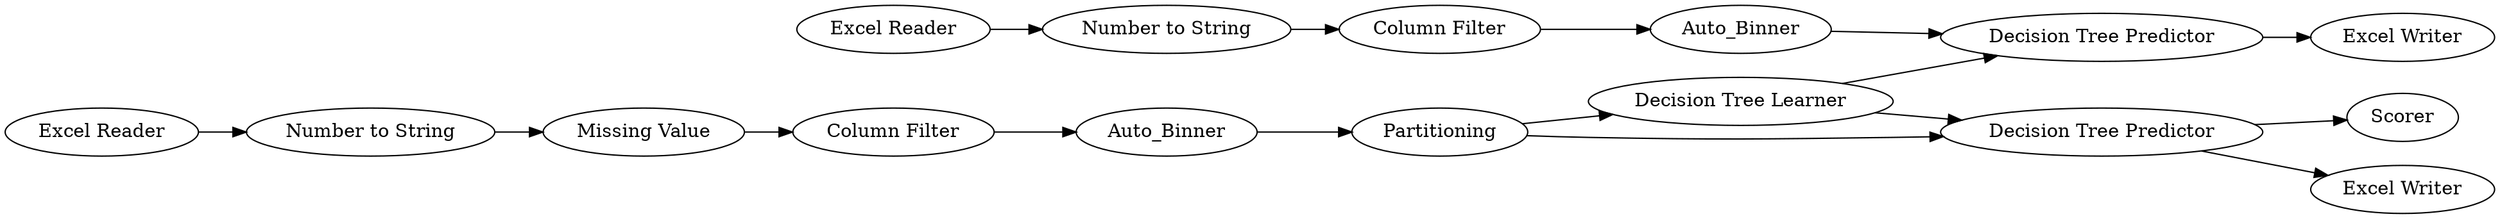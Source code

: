 digraph {
	"1936702032002997889_2" [label="Number to String"]
	"1936702032002997889_6" [label=Partitioning]
	"1936702032002997889_5" [label=Auto_Binner]
	"1936702032002997889_13" [label="Decision Tree Predictor"]
	"1936702032002997889_12" [label=Auto_Binner]
	"1936702032002997889_16" [label=Scorer]
	"1936702032002997889_17" [label="Excel Writer"]
	"1936702032002997889_7" [label="Decision Tree Learner"]
	"1936702032002997889_10" [label="Number to String"]
	"1936702032002997889_1" [label="Excel Reader"]
	"1936702032002997889_3" [label="Missing Value"]
	"1936702032002997889_15" [label="Excel Writer"]
	"1936702032002997889_9" [label="Excel Reader"]
	"1936702032002997889_11" [label="Column Filter"]
	"1936702032002997889_8" [label="Decision Tree Predictor"]
	"1936702032002997889_4" [label="Column Filter"]
	"1936702032002997889_12" -> "1936702032002997889_13"
	"1936702032002997889_9" -> "1936702032002997889_10"
	"1936702032002997889_5" -> "1936702032002997889_6"
	"1936702032002997889_13" -> "1936702032002997889_15"
	"1936702032002997889_3" -> "1936702032002997889_4"
	"1936702032002997889_8" -> "1936702032002997889_16"
	"1936702032002997889_6" -> "1936702032002997889_8"
	"1936702032002997889_8" -> "1936702032002997889_17"
	"1936702032002997889_11" -> "1936702032002997889_12"
	"1936702032002997889_6" -> "1936702032002997889_7"
	"1936702032002997889_7" -> "1936702032002997889_8"
	"1936702032002997889_2" -> "1936702032002997889_3"
	"1936702032002997889_1" -> "1936702032002997889_2"
	"1936702032002997889_10" -> "1936702032002997889_11"
	"1936702032002997889_7" -> "1936702032002997889_13"
	"1936702032002997889_4" -> "1936702032002997889_5"
	rankdir=LR
}
